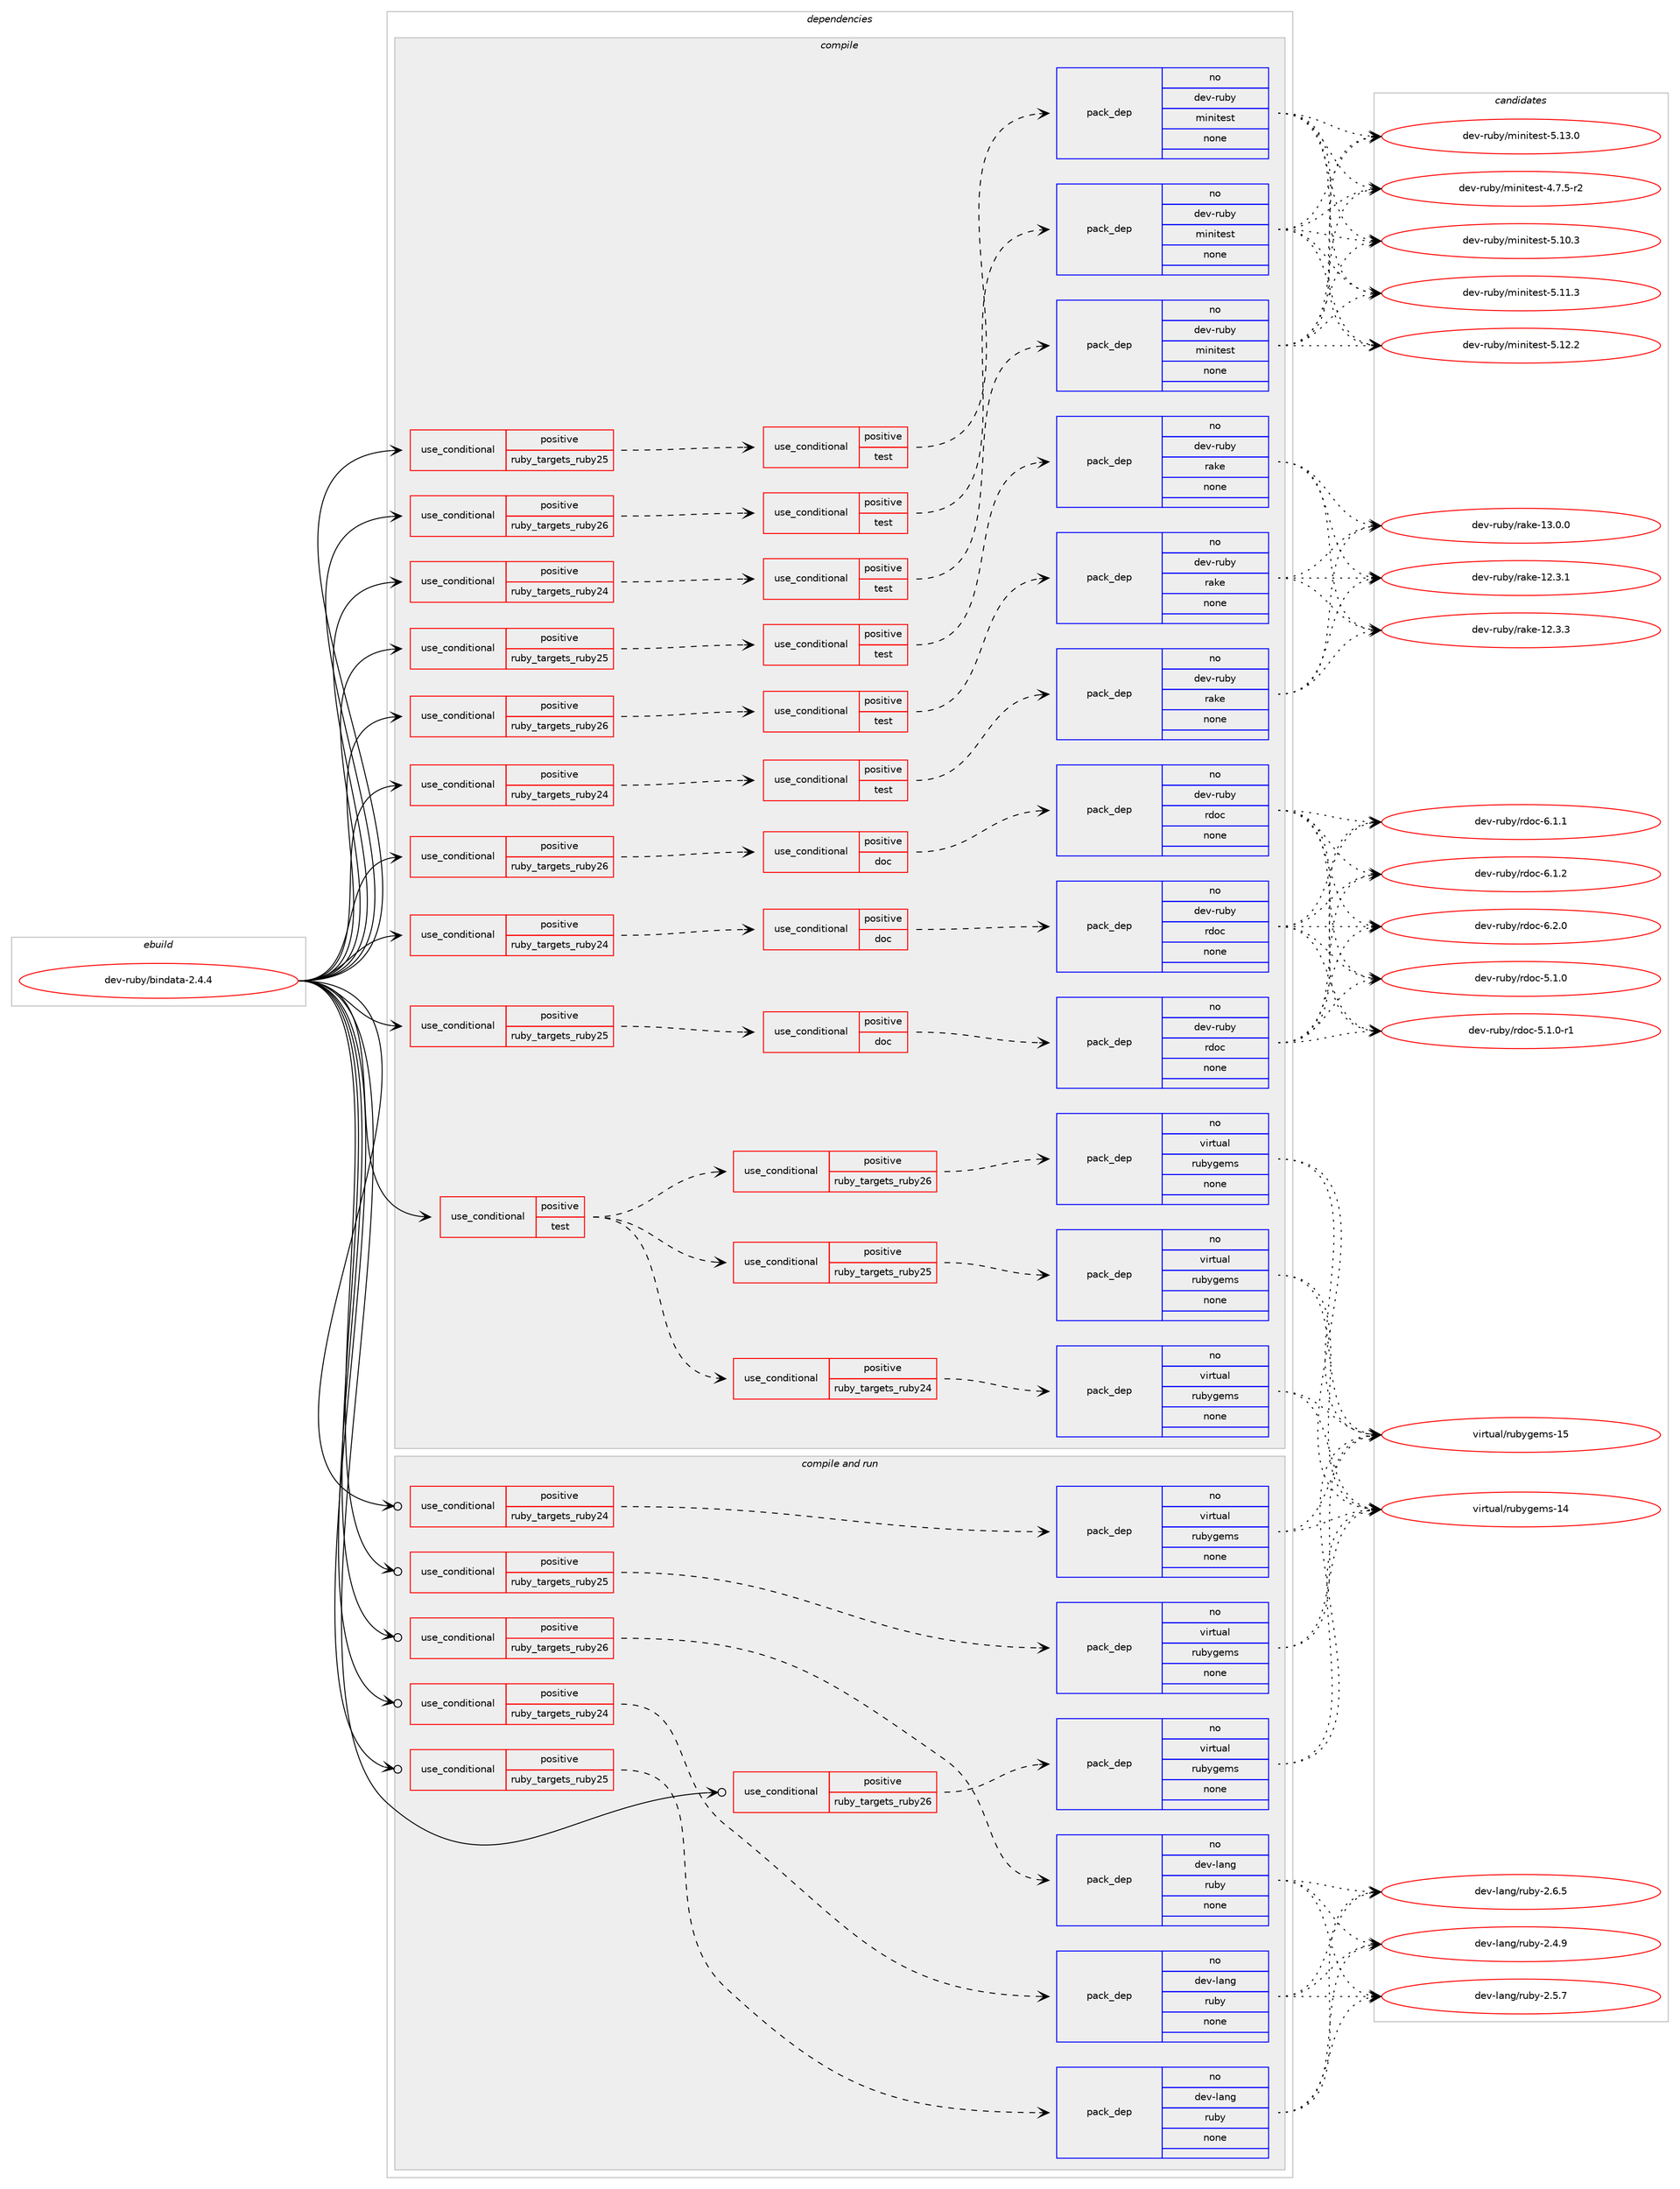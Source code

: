 digraph prolog {

# *************
# Graph options
# *************

newrank=true;
concentrate=true;
compound=true;
graph [rankdir=LR,fontname=Helvetica,fontsize=10,ranksep=1.5];#, ranksep=2.5, nodesep=0.2];
edge  [arrowhead=vee];
node  [fontname=Helvetica,fontsize=10];

# **********
# The ebuild
# **********

subgraph cluster_leftcol {
color=gray;
rank=same;
label=<<i>ebuild</i>>;
id [label="dev-ruby/bindata-2.4.4", color=red, width=4, href="../dev-ruby/bindata-2.4.4.svg"];
}

# ****************
# The dependencies
# ****************

subgraph cluster_midcol {
color=gray;
label=<<i>dependencies</i>>;
subgraph cluster_compile {
fillcolor="#eeeeee";
style=filled;
label=<<i>compile</i>>;
subgraph cond159146 {
dependency678960 [label=<<TABLE BORDER="0" CELLBORDER="1" CELLSPACING="0" CELLPADDING="4"><TR><TD ROWSPAN="3" CELLPADDING="10">use_conditional</TD></TR><TR><TD>positive</TD></TR><TR><TD>ruby_targets_ruby24</TD></TR></TABLE>>, shape=none, color=red];
subgraph cond159147 {
dependency678961 [label=<<TABLE BORDER="0" CELLBORDER="1" CELLSPACING="0" CELLPADDING="4"><TR><TD ROWSPAN="3" CELLPADDING="10">use_conditional</TD></TR><TR><TD>positive</TD></TR><TR><TD>doc</TD></TR></TABLE>>, shape=none, color=red];
subgraph pack507860 {
dependency678962 [label=<<TABLE BORDER="0" CELLBORDER="1" CELLSPACING="0" CELLPADDING="4" WIDTH="220"><TR><TD ROWSPAN="6" CELLPADDING="30">pack_dep</TD></TR><TR><TD WIDTH="110">no</TD></TR><TR><TD>dev-ruby</TD></TR><TR><TD>rdoc</TD></TR><TR><TD>none</TD></TR><TR><TD></TD></TR></TABLE>>, shape=none, color=blue];
}
dependency678961:e -> dependency678962:w [weight=20,style="dashed",arrowhead="vee"];
}
dependency678960:e -> dependency678961:w [weight=20,style="dashed",arrowhead="vee"];
}
id:e -> dependency678960:w [weight=20,style="solid",arrowhead="vee"];
subgraph cond159148 {
dependency678963 [label=<<TABLE BORDER="0" CELLBORDER="1" CELLSPACING="0" CELLPADDING="4"><TR><TD ROWSPAN="3" CELLPADDING="10">use_conditional</TD></TR><TR><TD>positive</TD></TR><TR><TD>ruby_targets_ruby24</TD></TR></TABLE>>, shape=none, color=red];
subgraph cond159149 {
dependency678964 [label=<<TABLE BORDER="0" CELLBORDER="1" CELLSPACING="0" CELLPADDING="4"><TR><TD ROWSPAN="3" CELLPADDING="10">use_conditional</TD></TR><TR><TD>positive</TD></TR><TR><TD>test</TD></TR></TABLE>>, shape=none, color=red];
subgraph pack507861 {
dependency678965 [label=<<TABLE BORDER="0" CELLBORDER="1" CELLSPACING="0" CELLPADDING="4" WIDTH="220"><TR><TD ROWSPAN="6" CELLPADDING="30">pack_dep</TD></TR><TR><TD WIDTH="110">no</TD></TR><TR><TD>dev-ruby</TD></TR><TR><TD>minitest</TD></TR><TR><TD>none</TD></TR><TR><TD></TD></TR></TABLE>>, shape=none, color=blue];
}
dependency678964:e -> dependency678965:w [weight=20,style="dashed",arrowhead="vee"];
}
dependency678963:e -> dependency678964:w [weight=20,style="dashed",arrowhead="vee"];
}
id:e -> dependency678963:w [weight=20,style="solid",arrowhead="vee"];
subgraph cond159150 {
dependency678966 [label=<<TABLE BORDER="0" CELLBORDER="1" CELLSPACING="0" CELLPADDING="4"><TR><TD ROWSPAN="3" CELLPADDING="10">use_conditional</TD></TR><TR><TD>positive</TD></TR><TR><TD>ruby_targets_ruby24</TD></TR></TABLE>>, shape=none, color=red];
subgraph cond159151 {
dependency678967 [label=<<TABLE BORDER="0" CELLBORDER="1" CELLSPACING="0" CELLPADDING="4"><TR><TD ROWSPAN="3" CELLPADDING="10">use_conditional</TD></TR><TR><TD>positive</TD></TR><TR><TD>test</TD></TR></TABLE>>, shape=none, color=red];
subgraph pack507862 {
dependency678968 [label=<<TABLE BORDER="0" CELLBORDER="1" CELLSPACING="0" CELLPADDING="4" WIDTH="220"><TR><TD ROWSPAN="6" CELLPADDING="30">pack_dep</TD></TR><TR><TD WIDTH="110">no</TD></TR><TR><TD>dev-ruby</TD></TR><TR><TD>rake</TD></TR><TR><TD>none</TD></TR><TR><TD></TD></TR></TABLE>>, shape=none, color=blue];
}
dependency678967:e -> dependency678968:w [weight=20,style="dashed",arrowhead="vee"];
}
dependency678966:e -> dependency678967:w [weight=20,style="dashed",arrowhead="vee"];
}
id:e -> dependency678966:w [weight=20,style="solid",arrowhead="vee"];
subgraph cond159152 {
dependency678969 [label=<<TABLE BORDER="0" CELLBORDER="1" CELLSPACING="0" CELLPADDING="4"><TR><TD ROWSPAN="3" CELLPADDING="10">use_conditional</TD></TR><TR><TD>positive</TD></TR><TR><TD>ruby_targets_ruby25</TD></TR></TABLE>>, shape=none, color=red];
subgraph cond159153 {
dependency678970 [label=<<TABLE BORDER="0" CELLBORDER="1" CELLSPACING="0" CELLPADDING="4"><TR><TD ROWSPAN="3" CELLPADDING="10">use_conditional</TD></TR><TR><TD>positive</TD></TR><TR><TD>doc</TD></TR></TABLE>>, shape=none, color=red];
subgraph pack507863 {
dependency678971 [label=<<TABLE BORDER="0" CELLBORDER="1" CELLSPACING="0" CELLPADDING="4" WIDTH="220"><TR><TD ROWSPAN="6" CELLPADDING="30">pack_dep</TD></TR><TR><TD WIDTH="110">no</TD></TR><TR><TD>dev-ruby</TD></TR><TR><TD>rdoc</TD></TR><TR><TD>none</TD></TR><TR><TD></TD></TR></TABLE>>, shape=none, color=blue];
}
dependency678970:e -> dependency678971:w [weight=20,style="dashed",arrowhead="vee"];
}
dependency678969:e -> dependency678970:w [weight=20,style="dashed",arrowhead="vee"];
}
id:e -> dependency678969:w [weight=20,style="solid",arrowhead="vee"];
subgraph cond159154 {
dependency678972 [label=<<TABLE BORDER="0" CELLBORDER="1" CELLSPACING="0" CELLPADDING="4"><TR><TD ROWSPAN="3" CELLPADDING="10">use_conditional</TD></TR><TR><TD>positive</TD></TR><TR><TD>ruby_targets_ruby25</TD></TR></TABLE>>, shape=none, color=red];
subgraph cond159155 {
dependency678973 [label=<<TABLE BORDER="0" CELLBORDER="1" CELLSPACING="0" CELLPADDING="4"><TR><TD ROWSPAN="3" CELLPADDING="10">use_conditional</TD></TR><TR><TD>positive</TD></TR><TR><TD>test</TD></TR></TABLE>>, shape=none, color=red];
subgraph pack507864 {
dependency678974 [label=<<TABLE BORDER="0" CELLBORDER="1" CELLSPACING="0" CELLPADDING="4" WIDTH="220"><TR><TD ROWSPAN="6" CELLPADDING="30">pack_dep</TD></TR><TR><TD WIDTH="110">no</TD></TR><TR><TD>dev-ruby</TD></TR><TR><TD>minitest</TD></TR><TR><TD>none</TD></TR><TR><TD></TD></TR></TABLE>>, shape=none, color=blue];
}
dependency678973:e -> dependency678974:w [weight=20,style="dashed",arrowhead="vee"];
}
dependency678972:e -> dependency678973:w [weight=20,style="dashed",arrowhead="vee"];
}
id:e -> dependency678972:w [weight=20,style="solid",arrowhead="vee"];
subgraph cond159156 {
dependency678975 [label=<<TABLE BORDER="0" CELLBORDER="1" CELLSPACING="0" CELLPADDING="4"><TR><TD ROWSPAN="3" CELLPADDING="10">use_conditional</TD></TR><TR><TD>positive</TD></TR><TR><TD>ruby_targets_ruby25</TD></TR></TABLE>>, shape=none, color=red];
subgraph cond159157 {
dependency678976 [label=<<TABLE BORDER="0" CELLBORDER="1" CELLSPACING="0" CELLPADDING="4"><TR><TD ROWSPAN="3" CELLPADDING="10">use_conditional</TD></TR><TR><TD>positive</TD></TR><TR><TD>test</TD></TR></TABLE>>, shape=none, color=red];
subgraph pack507865 {
dependency678977 [label=<<TABLE BORDER="0" CELLBORDER="1" CELLSPACING="0" CELLPADDING="4" WIDTH="220"><TR><TD ROWSPAN="6" CELLPADDING="30">pack_dep</TD></TR><TR><TD WIDTH="110">no</TD></TR><TR><TD>dev-ruby</TD></TR><TR><TD>rake</TD></TR><TR><TD>none</TD></TR><TR><TD></TD></TR></TABLE>>, shape=none, color=blue];
}
dependency678976:e -> dependency678977:w [weight=20,style="dashed",arrowhead="vee"];
}
dependency678975:e -> dependency678976:w [weight=20,style="dashed",arrowhead="vee"];
}
id:e -> dependency678975:w [weight=20,style="solid",arrowhead="vee"];
subgraph cond159158 {
dependency678978 [label=<<TABLE BORDER="0" CELLBORDER="1" CELLSPACING="0" CELLPADDING="4"><TR><TD ROWSPAN="3" CELLPADDING="10">use_conditional</TD></TR><TR><TD>positive</TD></TR><TR><TD>ruby_targets_ruby26</TD></TR></TABLE>>, shape=none, color=red];
subgraph cond159159 {
dependency678979 [label=<<TABLE BORDER="0" CELLBORDER="1" CELLSPACING="0" CELLPADDING="4"><TR><TD ROWSPAN="3" CELLPADDING="10">use_conditional</TD></TR><TR><TD>positive</TD></TR><TR><TD>doc</TD></TR></TABLE>>, shape=none, color=red];
subgraph pack507866 {
dependency678980 [label=<<TABLE BORDER="0" CELLBORDER="1" CELLSPACING="0" CELLPADDING="4" WIDTH="220"><TR><TD ROWSPAN="6" CELLPADDING="30">pack_dep</TD></TR><TR><TD WIDTH="110">no</TD></TR><TR><TD>dev-ruby</TD></TR><TR><TD>rdoc</TD></TR><TR><TD>none</TD></TR><TR><TD></TD></TR></TABLE>>, shape=none, color=blue];
}
dependency678979:e -> dependency678980:w [weight=20,style="dashed",arrowhead="vee"];
}
dependency678978:e -> dependency678979:w [weight=20,style="dashed",arrowhead="vee"];
}
id:e -> dependency678978:w [weight=20,style="solid",arrowhead="vee"];
subgraph cond159160 {
dependency678981 [label=<<TABLE BORDER="0" CELLBORDER="1" CELLSPACING="0" CELLPADDING="4"><TR><TD ROWSPAN="3" CELLPADDING="10">use_conditional</TD></TR><TR><TD>positive</TD></TR><TR><TD>ruby_targets_ruby26</TD></TR></TABLE>>, shape=none, color=red];
subgraph cond159161 {
dependency678982 [label=<<TABLE BORDER="0" CELLBORDER="1" CELLSPACING="0" CELLPADDING="4"><TR><TD ROWSPAN="3" CELLPADDING="10">use_conditional</TD></TR><TR><TD>positive</TD></TR><TR><TD>test</TD></TR></TABLE>>, shape=none, color=red];
subgraph pack507867 {
dependency678983 [label=<<TABLE BORDER="0" CELLBORDER="1" CELLSPACING="0" CELLPADDING="4" WIDTH="220"><TR><TD ROWSPAN="6" CELLPADDING="30">pack_dep</TD></TR><TR><TD WIDTH="110">no</TD></TR><TR><TD>dev-ruby</TD></TR><TR><TD>minitest</TD></TR><TR><TD>none</TD></TR><TR><TD></TD></TR></TABLE>>, shape=none, color=blue];
}
dependency678982:e -> dependency678983:w [weight=20,style="dashed",arrowhead="vee"];
}
dependency678981:e -> dependency678982:w [weight=20,style="dashed",arrowhead="vee"];
}
id:e -> dependency678981:w [weight=20,style="solid",arrowhead="vee"];
subgraph cond159162 {
dependency678984 [label=<<TABLE BORDER="0" CELLBORDER="1" CELLSPACING="0" CELLPADDING="4"><TR><TD ROWSPAN="3" CELLPADDING="10">use_conditional</TD></TR><TR><TD>positive</TD></TR><TR><TD>ruby_targets_ruby26</TD></TR></TABLE>>, shape=none, color=red];
subgraph cond159163 {
dependency678985 [label=<<TABLE BORDER="0" CELLBORDER="1" CELLSPACING="0" CELLPADDING="4"><TR><TD ROWSPAN="3" CELLPADDING="10">use_conditional</TD></TR><TR><TD>positive</TD></TR><TR><TD>test</TD></TR></TABLE>>, shape=none, color=red];
subgraph pack507868 {
dependency678986 [label=<<TABLE BORDER="0" CELLBORDER="1" CELLSPACING="0" CELLPADDING="4" WIDTH="220"><TR><TD ROWSPAN="6" CELLPADDING="30">pack_dep</TD></TR><TR><TD WIDTH="110">no</TD></TR><TR><TD>dev-ruby</TD></TR><TR><TD>rake</TD></TR><TR><TD>none</TD></TR><TR><TD></TD></TR></TABLE>>, shape=none, color=blue];
}
dependency678985:e -> dependency678986:w [weight=20,style="dashed",arrowhead="vee"];
}
dependency678984:e -> dependency678985:w [weight=20,style="dashed",arrowhead="vee"];
}
id:e -> dependency678984:w [weight=20,style="solid",arrowhead="vee"];
subgraph cond159164 {
dependency678987 [label=<<TABLE BORDER="0" CELLBORDER="1" CELLSPACING="0" CELLPADDING="4"><TR><TD ROWSPAN="3" CELLPADDING="10">use_conditional</TD></TR><TR><TD>positive</TD></TR><TR><TD>test</TD></TR></TABLE>>, shape=none, color=red];
subgraph cond159165 {
dependency678988 [label=<<TABLE BORDER="0" CELLBORDER="1" CELLSPACING="0" CELLPADDING="4"><TR><TD ROWSPAN="3" CELLPADDING="10">use_conditional</TD></TR><TR><TD>positive</TD></TR><TR><TD>ruby_targets_ruby24</TD></TR></TABLE>>, shape=none, color=red];
subgraph pack507869 {
dependency678989 [label=<<TABLE BORDER="0" CELLBORDER="1" CELLSPACING="0" CELLPADDING="4" WIDTH="220"><TR><TD ROWSPAN="6" CELLPADDING="30">pack_dep</TD></TR><TR><TD WIDTH="110">no</TD></TR><TR><TD>virtual</TD></TR><TR><TD>rubygems</TD></TR><TR><TD>none</TD></TR><TR><TD></TD></TR></TABLE>>, shape=none, color=blue];
}
dependency678988:e -> dependency678989:w [weight=20,style="dashed",arrowhead="vee"];
}
dependency678987:e -> dependency678988:w [weight=20,style="dashed",arrowhead="vee"];
subgraph cond159166 {
dependency678990 [label=<<TABLE BORDER="0" CELLBORDER="1" CELLSPACING="0" CELLPADDING="4"><TR><TD ROWSPAN="3" CELLPADDING="10">use_conditional</TD></TR><TR><TD>positive</TD></TR><TR><TD>ruby_targets_ruby25</TD></TR></TABLE>>, shape=none, color=red];
subgraph pack507870 {
dependency678991 [label=<<TABLE BORDER="0" CELLBORDER="1" CELLSPACING="0" CELLPADDING="4" WIDTH="220"><TR><TD ROWSPAN="6" CELLPADDING="30">pack_dep</TD></TR><TR><TD WIDTH="110">no</TD></TR><TR><TD>virtual</TD></TR><TR><TD>rubygems</TD></TR><TR><TD>none</TD></TR><TR><TD></TD></TR></TABLE>>, shape=none, color=blue];
}
dependency678990:e -> dependency678991:w [weight=20,style="dashed",arrowhead="vee"];
}
dependency678987:e -> dependency678990:w [weight=20,style="dashed",arrowhead="vee"];
subgraph cond159167 {
dependency678992 [label=<<TABLE BORDER="0" CELLBORDER="1" CELLSPACING="0" CELLPADDING="4"><TR><TD ROWSPAN="3" CELLPADDING="10">use_conditional</TD></TR><TR><TD>positive</TD></TR><TR><TD>ruby_targets_ruby26</TD></TR></TABLE>>, shape=none, color=red];
subgraph pack507871 {
dependency678993 [label=<<TABLE BORDER="0" CELLBORDER="1" CELLSPACING="0" CELLPADDING="4" WIDTH="220"><TR><TD ROWSPAN="6" CELLPADDING="30">pack_dep</TD></TR><TR><TD WIDTH="110">no</TD></TR><TR><TD>virtual</TD></TR><TR><TD>rubygems</TD></TR><TR><TD>none</TD></TR><TR><TD></TD></TR></TABLE>>, shape=none, color=blue];
}
dependency678992:e -> dependency678993:w [weight=20,style="dashed",arrowhead="vee"];
}
dependency678987:e -> dependency678992:w [weight=20,style="dashed",arrowhead="vee"];
}
id:e -> dependency678987:w [weight=20,style="solid",arrowhead="vee"];
}
subgraph cluster_compileandrun {
fillcolor="#eeeeee";
style=filled;
label=<<i>compile and run</i>>;
subgraph cond159168 {
dependency678994 [label=<<TABLE BORDER="0" CELLBORDER="1" CELLSPACING="0" CELLPADDING="4"><TR><TD ROWSPAN="3" CELLPADDING="10">use_conditional</TD></TR><TR><TD>positive</TD></TR><TR><TD>ruby_targets_ruby24</TD></TR></TABLE>>, shape=none, color=red];
subgraph pack507872 {
dependency678995 [label=<<TABLE BORDER="0" CELLBORDER="1" CELLSPACING="0" CELLPADDING="4" WIDTH="220"><TR><TD ROWSPAN="6" CELLPADDING="30">pack_dep</TD></TR><TR><TD WIDTH="110">no</TD></TR><TR><TD>dev-lang</TD></TR><TR><TD>ruby</TD></TR><TR><TD>none</TD></TR><TR><TD></TD></TR></TABLE>>, shape=none, color=blue];
}
dependency678994:e -> dependency678995:w [weight=20,style="dashed",arrowhead="vee"];
}
id:e -> dependency678994:w [weight=20,style="solid",arrowhead="odotvee"];
subgraph cond159169 {
dependency678996 [label=<<TABLE BORDER="0" CELLBORDER="1" CELLSPACING="0" CELLPADDING="4"><TR><TD ROWSPAN="3" CELLPADDING="10">use_conditional</TD></TR><TR><TD>positive</TD></TR><TR><TD>ruby_targets_ruby24</TD></TR></TABLE>>, shape=none, color=red];
subgraph pack507873 {
dependency678997 [label=<<TABLE BORDER="0" CELLBORDER="1" CELLSPACING="0" CELLPADDING="4" WIDTH="220"><TR><TD ROWSPAN="6" CELLPADDING="30">pack_dep</TD></TR><TR><TD WIDTH="110">no</TD></TR><TR><TD>virtual</TD></TR><TR><TD>rubygems</TD></TR><TR><TD>none</TD></TR><TR><TD></TD></TR></TABLE>>, shape=none, color=blue];
}
dependency678996:e -> dependency678997:w [weight=20,style="dashed",arrowhead="vee"];
}
id:e -> dependency678996:w [weight=20,style="solid",arrowhead="odotvee"];
subgraph cond159170 {
dependency678998 [label=<<TABLE BORDER="0" CELLBORDER="1" CELLSPACING="0" CELLPADDING="4"><TR><TD ROWSPAN="3" CELLPADDING="10">use_conditional</TD></TR><TR><TD>positive</TD></TR><TR><TD>ruby_targets_ruby25</TD></TR></TABLE>>, shape=none, color=red];
subgraph pack507874 {
dependency678999 [label=<<TABLE BORDER="0" CELLBORDER="1" CELLSPACING="0" CELLPADDING="4" WIDTH="220"><TR><TD ROWSPAN="6" CELLPADDING="30">pack_dep</TD></TR><TR><TD WIDTH="110">no</TD></TR><TR><TD>dev-lang</TD></TR><TR><TD>ruby</TD></TR><TR><TD>none</TD></TR><TR><TD></TD></TR></TABLE>>, shape=none, color=blue];
}
dependency678998:e -> dependency678999:w [weight=20,style="dashed",arrowhead="vee"];
}
id:e -> dependency678998:w [weight=20,style="solid",arrowhead="odotvee"];
subgraph cond159171 {
dependency679000 [label=<<TABLE BORDER="0" CELLBORDER="1" CELLSPACING="0" CELLPADDING="4"><TR><TD ROWSPAN="3" CELLPADDING="10">use_conditional</TD></TR><TR><TD>positive</TD></TR><TR><TD>ruby_targets_ruby25</TD></TR></TABLE>>, shape=none, color=red];
subgraph pack507875 {
dependency679001 [label=<<TABLE BORDER="0" CELLBORDER="1" CELLSPACING="0" CELLPADDING="4" WIDTH="220"><TR><TD ROWSPAN="6" CELLPADDING="30">pack_dep</TD></TR><TR><TD WIDTH="110">no</TD></TR><TR><TD>virtual</TD></TR><TR><TD>rubygems</TD></TR><TR><TD>none</TD></TR><TR><TD></TD></TR></TABLE>>, shape=none, color=blue];
}
dependency679000:e -> dependency679001:w [weight=20,style="dashed",arrowhead="vee"];
}
id:e -> dependency679000:w [weight=20,style="solid",arrowhead="odotvee"];
subgraph cond159172 {
dependency679002 [label=<<TABLE BORDER="0" CELLBORDER="1" CELLSPACING="0" CELLPADDING="4"><TR><TD ROWSPAN="3" CELLPADDING="10">use_conditional</TD></TR><TR><TD>positive</TD></TR><TR><TD>ruby_targets_ruby26</TD></TR></TABLE>>, shape=none, color=red];
subgraph pack507876 {
dependency679003 [label=<<TABLE BORDER="0" CELLBORDER="1" CELLSPACING="0" CELLPADDING="4" WIDTH="220"><TR><TD ROWSPAN="6" CELLPADDING="30">pack_dep</TD></TR><TR><TD WIDTH="110">no</TD></TR><TR><TD>dev-lang</TD></TR><TR><TD>ruby</TD></TR><TR><TD>none</TD></TR><TR><TD></TD></TR></TABLE>>, shape=none, color=blue];
}
dependency679002:e -> dependency679003:w [weight=20,style="dashed",arrowhead="vee"];
}
id:e -> dependency679002:w [weight=20,style="solid",arrowhead="odotvee"];
subgraph cond159173 {
dependency679004 [label=<<TABLE BORDER="0" CELLBORDER="1" CELLSPACING="0" CELLPADDING="4"><TR><TD ROWSPAN="3" CELLPADDING="10">use_conditional</TD></TR><TR><TD>positive</TD></TR><TR><TD>ruby_targets_ruby26</TD></TR></TABLE>>, shape=none, color=red];
subgraph pack507877 {
dependency679005 [label=<<TABLE BORDER="0" CELLBORDER="1" CELLSPACING="0" CELLPADDING="4" WIDTH="220"><TR><TD ROWSPAN="6" CELLPADDING="30">pack_dep</TD></TR><TR><TD WIDTH="110">no</TD></TR><TR><TD>virtual</TD></TR><TR><TD>rubygems</TD></TR><TR><TD>none</TD></TR><TR><TD></TD></TR></TABLE>>, shape=none, color=blue];
}
dependency679004:e -> dependency679005:w [weight=20,style="dashed",arrowhead="vee"];
}
id:e -> dependency679004:w [weight=20,style="solid",arrowhead="odotvee"];
}
subgraph cluster_run {
fillcolor="#eeeeee";
style=filled;
label=<<i>run</i>>;
}
}

# **************
# The candidates
# **************

subgraph cluster_choices {
rank=same;
color=gray;
label=<<i>candidates</i>>;

subgraph choice507860 {
color=black;
nodesep=1;
choice10010111845114117981214711410011199455346494648 [label="dev-ruby/rdoc-5.1.0", color=red, width=4,href="../dev-ruby/rdoc-5.1.0.svg"];
choice100101118451141179812147114100111994553464946484511449 [label="dev-ruby/rdoc-5.1.0-r1", color=red, width=4,href="../dev-ruby/rdoc-5.1.0-r1.svg"];
choice10010111845114117981214711410011199455446494649 [label="dev-ruby/rdoc-6.1.1", color=red, width=4,href="../dev-ruby/rdoc-6.1.1.svg"];
choice10010111845114117981214711410011199455446494650 [label="dev-ruby/rdoc-6.1.2", color=red, width=4,href="../dev-ruby/rdoc-6.1.2.svg"];
choice10010111845114117981214711410011199455446504648 [label="dev-ruby/rdoc-6.2.0", color=red, width=4,href="../dev-ruby/rdoc-6.2.0.svg"];
dependency678962:e -> choice10010111845114117981214711410011199455346494648:w [style=dotted,weight="100"];
dependency678962:e -> choice100101118451141179812147114100111994553464946484511449:w [style=dotted,weight="100"];
dependency678962:e -> choice10010111845114117981214711410011199455446494649:w [style=dotted,weight="100"];
dependency678962:e -> choice10010111845114117981214711410011199455446494650:w [style=dotted,weight="100"];
dependency678962:e -> choice10010111845114117981214711410011199455446504648:w [style=dotted,weight="100"];
}
subgraph choice507861 {
color=black;
nodesep=1;
choice1001011184511411798121471091051101051161011151164552465546534511450 [label="dev-ruby/minitest-4.7.5-r2", color=red, width=4,href="../dev-ruby/minitest-4.7.5-r2.svg"];
choice10010111845114117981214710910511010511610111511645534649484651 [label="dev-ruby/minitest-5.10.3", color=red, width=4,href="../dev-ruby/minitest-5.10.3.svg"];
choice10010111845114117981214710910511010511610111511645534649494651 [label="dev-ruby/minitest-5.11.3", color=red, width=4,href="../dev-ruby/minitest-5.11.3.svg"];
choice10010111845114117981214710910511010511610111511645534649504650 [label="dev-ruby/minitest-5.12.2", color=red, width=4,href="../dev-ruby/minitest-5.12.2.svg"];
choice10010111845114117981214710910511010511610111511645534649514648 [label="dev-ruby/minitest-5.13.0", color=red, width=4,href="../dev-ruby/minitest-5.13.0.svg"];
dependency678965:e -> choice1001011184511411798121471091051101051161011151164552465546534511450:w [style=dotted,weight="100"];
dependency678965:e -> choice10010111845114117981214710910511010511610111511645534649484651:w [style=dotted,weight="100"];
dependency678965:e -> choice10010111845114117981214710910511010511610111511645534649494651:w [style=dotted,weight="100"];
dependency678965:e -> choice10010111845114117981214710910511010511610111511645534649504650:w [style=dotted,weight="100"];
dependency678965:e -> choice10010111845114117981214710910511010511610111511645534649514648:w [style=dotted,weight="100"];
}
subgraph choice507862 {
color=black;
nodesep=1;
choice1001011184511411798121471149710710145495046514649 [label="dev-ruby/rake-12.3.1", color=red, width=4,href="../dev-ruby/rake-12.3.1.svg"];
choice1001011184511411798121471149710710145495046514651 [label="dev-ruby/rake-12.3.3", color=red, width=4,href="../dev-ruby/rake-12.3.3.svg"];
choice1001011184511411798121471149710710145495146484648 [label="dev-ruby/rake-13.0.0", color=red, width=4,href="../dev-ruby/rake-13.0.0.svg"];
dependency678968:e -> choice1001011184511411798121471149710710145495046514649:w [style=dotted,weight="100"];
dependency678968:e -> choice1001011184511411798121471149710710145495046514651:w [style=dotted,weight="100"];
dependency678968:e -> choice1001011184511411798121471149710710145495146484648:w [style=dotted,weight="100"];
}
subgraph choice507863 {
color=black;
nodesep=1;
choice10010111845114117981214711410011199455346494648 [label="dev-ruby/rdoc-5.1.0", color=red, width=4,href="../dev-ruby/rdoc-5.1.0.svg"];
choice100101118451141179812147114100111994553464946484511449 [label="dev-ruby/rdoc-5.1.0-r1", color=red, width=4,href="../dev-ruby/rdoc-5.1.0-r1.svg"];
choice10010111845114117981214711410011199455446494649 [label="dev-ruby/rdoc-6.1.1", color=red, width=4,href="../dev-ruby/rdoc-6.1.1.svg"];
choice10010111845114117981214711410011199455446494650 [label="dev-ruby/rdoc-6.1.2", color=red, width=4,href="../dev-ruby/rdoc-6.1.2.svg"];
choice10010111845114117981214711410011199455446504648 [label="dev-ruby/rdoc-6.2.0", color=red, width=4,href="../dev-ruby/rdoc-6.2.0.svg"];
dependency678971:e -> choice10010111845114117981214711410011199455346494648:w [style=dotted,weight="100"];
dependency678971:e -> choice100101118451141179812147114100111994553464946484511449:w [style=dotted,weight="100"];
dependency678971:e -> choice10010111845114117981214711410011199455446494649:w [style=dotted,weight="100"];
dependency678971:e -> choice10010111845114117981214711410011199455446494650:w [style=dotted,weight="100"];
dependency678971:e -> choice10010111845114117981214711410011199455446504648:w [style=dotted,weight="100"];
}
subgraph choice507864 {
color=black;
nodesep=1;
choice1001011184511411798121471091051101051161011151164552465546534511450 [label="dev-ruby/minitest-4.7.5-r2", color=red, width=4,href="../dev-ruby/minitest-4.7.5-r2.svg"];
choice10010111845114117981214710910511010511610111511645534649484651 [label="dev-ruby/minitest-5.10.3", color=red, width=4,href="../dev-ruby/minitest-5.10.3.svg"];
choice10010111845114117981214710910511010511610111511645534649494651 [label="dev-ruby/minitest-5.11.3", color=red, width=4,href="../dev-ruby/minitest-5.11.3.svg"];
choice10010111845114117981214710910511010511610111511645534649504650 [label="dev-ruby/minitest-5.12.2", color=red, width=4,href="../dev-ruby/minitest-5.12.2.svg"];
choice10010111845114117981214710910511010511610111511645534649514648 [label="dev-ruby/minitest-5.13.0", color=red, width=4,href="../dev-ruby/minitest-5.13.0.svg"];
dependency678974:e -> choice1001011184511411798121471091051101051161011151164552465546534511450:w [style=dotted,weight="100"];
dependency678974:e -> choice10010111845114117981214710910511010511610111511645534649484651:w [style=dotted,weight="100"];
dependency678974:e -> choice10010111845114117981214710910511010511610111511645534649494651:w [style=dotted,weight="100"];
dependency678974:e -> choice10010111845114117981214710910511010511610111511645534649504650:w [style=dotted,weight="100"];
dependency678974:e -> choice10010111845114117981214710910511010511610111511645534649514648:w [style=dotted,weight="100"];
}
subgraph choice507865 {
color=black;
nodesep=1;
choice1001011184511411798121471149710710145495046514649 [label="dev-ruby/rake-12.3.1", color=red, width=4,href="../dev-ruby/rake-12.3.1.svg"];
choice1001011184511411798121471149710710145495046514651 [label="dev-ruby/rake-12.3.3", color=red, width=4,href="../dev-ruby/rake-12.3.3.svg"];
choice1001011184511411798121471149710710145495146484648 [label="dev-ruby/rake-13.0.0", color=red, width=4,href="../dev-ruby/rake-13.0.0.svg"];
dependency678977:e -> choice1001011184511411798121471149710710145495046514649:w [style=dotted,weight="100"];
dependency678977:e -> choice1001011184511411798121471149710710145495046514651:w [style=dotted,weight="100"];
dependency678977:e -> choice1001011184511411798121471149710710145495146484648:w [style=dotted,weight="100"];
}
subgraph choice507866 {
color=black;
nodesep=1;
choice10010111845114117981214711410011199455346494648 [label="dev-ruby/rdoc-5.1.0", color=red, width=4,href="../dev-ruby/rdoc-5.1.0.svg"];
choice100101118451141179812147114100111994553464946484511449 [label="dev-ruby/rdoc-5.1.0-r1", color=red, width=4,href="../dev-ruby/rdoc-5.1.0-r1.svg"];
choice10010111845114117981214711410011199455446494649 [label="dev-ruby/rdoc-6.1.1", color=red, width=4,href="../dev-ruby/rdoc-6.1.1.svg"];
choice10010111845114117981214711410011199455446494650 [label="dev-ruby/rdoc-6.1.2", color=red, width=4,href="../dev-ruby/rdoc-6.1.2.svg"];
choice10010111845114117981214711410011199455446504648 [label="dev-ruby/rdoc-6.2.0", color=red, width=4,href="../dev-ruby/rdoc-6.2.0.svg"];
dependency678980:e -> choice10010111845114117981214711410011199455346494648:w [style=dotted,weight="100"];
dependency678980:e -> choice100101118451141179812147114100111994553464946484511449:w [style=dotted,weight="100"];
dependency678980:e -> choice10010111845114117981214711410011199455446494649:w [style=dotted,weight="100"];
dependency678980:e -> choice10010111845114117981214711410011199455446494650:w [style=dotted,weight="100"];
dependency678980:e -> choice10010111845114117981214711410011199455446504648:w [style=dotted,weight="100"];
}
subgraph choice507867 {
color=black;
nodesep=1;
choice1001011184511411798121471091051101051161011151164552465546534511450 [label="dev-ruby/minitest-4.7.5-r2", color=red, width=4,href="../dev-ruby/minitest-4.7.5-r2.svg"];
choice10010111845114117981214710910511010511610111511645534649484651 [label="dev-ruby/minitest-5.10.3", color=red, width=4,href="../dev-ruby/minitest-5.10.3.svg"];
choice10010111845114117981214710910511010511610111511645534649494651 [label="dev-ruby/minitest-5.11.3", color=red, width=4,href="../dev-ruby/minitest-5.11.3.svg"];
choice10010111845114117981214710910511010511610111511645534649504650 [label="dev-ruby/minitest-5.12.2", color=red, width=4,href="../dev-ruby/minitest-5.12.2.svg"];
choice10010111845114117981214710910511010511610111511645534649514648 [label="dev-ruby/minitest-5.13.0", color=red, width=4,href="../dev-ruby/minitest-5.13.0.svg"];
dependency678983:e -> choice1001011184511411798121471091051101051161011151164552465546534511450:w [style=dotted,weight="100"];
dependency678983:e -> choice10010111845114117981214710910511010511610111511645534649484651:w [style=dotted,weight="100"];
dependency678983:e -> choice10010111845114117981214710910511010511610111511645534649494651:w [style=dotted,weight="100"];
dependency678983:e -> choice10010111845114117981214710910511010511610111511645534649504650:w [style=dotted,weight="100"];
dependency678983:e -> choice10010111845114117981214710910511010511610111511645534649514648:w [style=dotted,weight="100"];
}
subgraph choice507868 {
color=black;
nodesep=1;
choice1001011184511411798121471149710710145495046514649 [label="dev-ruby/rake-12.3.1", color=red, width=4,href="../dev-ruby/rake-12.3.1.svg"];
choice1001011184511411798121471149710710145495046514651 [label="dev-ruby/rake-12.3.3", color=red, width=4,href="../dev-ruby/rake-12.3.3.svg"];
choice1001011184511411798121471149710710145495146484648 [label="dev-ruby/rake-13.0.0", color=red, width=4,href="../dev-ruby/rake-13.0.0.svg"];
dependency678986:e -> choice1001011184511411798121471149710710145495046514649:w [style=dotted,weight="100"];
dependency678986:e -> choice1001011184511411798121471149710710145495046514651:w [style=dotted,weight="100"];
dependency678986:e -> choice1001011184511411798121471149710710145495146484648:w [style=dotted,weight="100"];
}
subgraph choice507869 {
color=black;
nodesep=1;
choice118105114116117971084711411798121103101109115454952 [label="virtual/rubygems-14", color=red, width=4,href="../virtual/rubygems-14.svg"];
choice118105114116117971084711411798121103101109115454953 [label="virtual/rubygems-15", color=red, width=4,href="../virtual/rubygems-15.svg"];
dependency678989:e -> choice118105114116117971084711411798121103101109115454952:w [style=dotted,weight="100"];
dependency678989:e -> choice118105114116117971084711411798121103101109115454953:w [style=dotted,weight="100"];
}
subgraph choice507870 {
color=black;
nodesep=1;
choice118105114116117971084711411798121103101109115454952 [label="virtual/rubygems-14", color=red, width=4,href="../virtual/rubygems-14.svg"];
choice118105114116117971084711411798121103101109115454953 [label="virtual/rubygems-15", color=red, width=4,href="../virtual/rubygems-15.svg"];
dependency678991:e -> choice118105114116117971084711411798121103101109115454952:w [style=dotted,weight="100"];
dependency678991:e -> choice118105114116117971084711411798121103101109115454953:w [style=dotted,weight="100"];
}
subgraph choice507871 {
color=black;
nodesep=1;
choice118105114116117971084711411798121103101109115454952 [label="virtual/rubygems-14", color=red, width=4,href="../virtual/rubygems-14.svg"];
choice118105114116117971084711411798121103101109115454953 [label="virtual/rubygems-15", color=red, width=4,href="../virtual/rubygems-15.svg"];
dependency678993:e -> choice118105114116117971084711411798121103101109115454952:w [style=dotted,weight="100"];
dependency678993:e -> choice118105114116117971084711411798121103101109115454953:w [style=dotted,weight="100"];
}
subgraph choice507872 {
color=black;
nodesep=1;
choice10010111845108971101034711411798121455046524657 [label="dev-lang/ruby-2.4.9", color=red, width=4,href="../dev-lang/ruby-2.4.9.svg"];
choice10010111845108971101034711411798121455046534655 [label="dev-lang/ruby-2.5.7", color=red, width=4,href="../dev-lang/ruby-2.5.7.svg"];
choice10010111845108971101034711411798121455046544653 [label="dev-lang/ruby-2.6.5", color=red, width=4,href="../dev-lang/ruby-2.6.5.svg"];
dependency678995:e -> choice10010111845108971101034711411798121455046524657:w [style=dotted,weight="100"];
dependency678995:e -> choice10010111845108971101034711411798121455046534655:w [style=dotted,weight="100"];
dependency678995:e -> choice10010111845108971101034711411798121455046544653:w [style=dotted,weight="100"];
}
subgraph choice507873 {
color=black;
nodesep=1;
choice118105114116117971084711411798121103101109115454952 [label="virtual/rubygems-14", color=red, width=4,href="../virtual/rubygems-14.svg"];
choice118105114116117971084711411798121103101109115454953 [label="virtual/rubygems-15", color=red, width=4,href="../virtual/rubygems-15.svg"];
dependency678997:e -> choice118105114116117971084711411798121103101109115454952:w [style=dotted,weight="100"];
dependency678997:e -> choice118105114116117971084711411798121103101109115454953:w [style=dotted,weight="100"];
}
subgraph choice507874 {
color=black;
nodesep=1;
choice10010111845108971101034711411798121455046524657 [label="dev-lang/ruby-2.4.9", color=red, width=4,href="../dev-lang/ruby-2.4.9.svg"];
choice10010111845108971101034711411798121455046534655 [label="dev-lang/ruby-2.5.7", color=red, width=4,href="../dev-lang/ruby-2.5.7.svg"];
choice10010111845108971101034711411798121455046544653 [label="dev-lang/ruby-2.6.5", color=red, width=4,href="../dev-lang/ruby-2.6.5.svg"];
dependency678999:e -> choice10010111845108971101034711411798121455046524657:w [style=dotted,weight="100"];
dependency678999:e -> choice10010111845108971101034711411798121455046534655:w [style=dotted,weight="100"];
dependency678999:e -> choice10010111845108971101034711411798121455046544653:w [style=dotted,weight="100"];
}
subgraph choice507875 {
color=black;
nodesep=1;
choice118105114116117971084711411798121103101109115454952 [label="virtual/rubygems-14", color=red, width=4,href="../virtual/rubygems-14.svg"];
choice118105114116117971084711411798121103101109115454953 [label="virtual/rubygems-15", color=red, width=4,href="../virtual/rubygems-15.svg"];
dependency679001:e -> choice118105114116117971084711411798121103101109115454952:w [style=dotted,weight="100"];
dependency679001:e -> choice118105114116117971084711411798121103101109115454953:w [style=dotted,weight="100"];
}
subgraph choice507876 {
color=black;
nodesep=1;
choice10010111845108971101034711411798121455046524657 [label="dev-lang/ruby-2.4.9", color=red, width=4,href="../dev-lang/ruby-2.4.9.svg"];
choice10010111845108971101034711411798121455046534655 [label="dev-lang/ruby-2.5.7", color=red, width=4,href="../dev-lang/ruby-2.5.7.svg"];
choice10010111845108971101034711411798121455046544653 [label="dev-lang/ruby-2.6.5", color=red, width=4,href="../dev-lang/ruby-2.6.5.svg"];
dependency679003:e -> choice10010111845108971101034711411798121455046524657:w [style=dotted,weight="100"];
dependency679003:e -> choice10010111845108971101034711411798121455046534655:w [style=dotted,weight="100"];
dependency679003:e -> choice10010111845108971101034711411798121455046544653:w [style=dotted,weight="100"];
}
subgraph choice507877 {
color=black;
nodesep=1;
choice118105114116117971084711411798121103101109115454952 [label="virtual/rubygems-14", color=red, width=4,href="../virtual/rubygems-14.svg"];
choice118105114116117971084711411798121103101109115454953 [label="virtual/rubygems-15", color=red, width=4,href="../virtual/rubygems-15.svg"];
dependency679005:e -> choice118105114116117971084711411798121103101109115454952:w [style=dotted,weight="100"];
dependency679005:e -> choice118105114116117971084711411798121103101109115454953:w [style=dotted,weight="100"];
}
}

}
